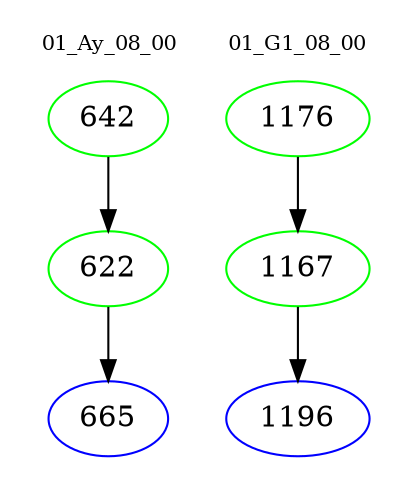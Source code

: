 digraph{
subgraph cluster_0 {
color = white
label = "01_Ay_08_00";
fontsize=10;
T0_642 [label="642", color="green"]
T0_642 -> T0_622 [color="black"]
T0_622 [label="622", color="green"]
T0_622 -> T0_665 [color="black"]
T0_665 [label="665", color="blue"]
}
subgraph cluster_1 {
color = white
label = "01_G1_08_00";
fontsize=10;
T1_1176 [label="1176", color="green"]
T1_1176 -> T1_1167 [color="black"]
T1_1167 [label="1167", color="green"]
T1_1167 -> T1_1196 [color="black"]
T1_1196 [label="1196", color="blue"]
}
}

